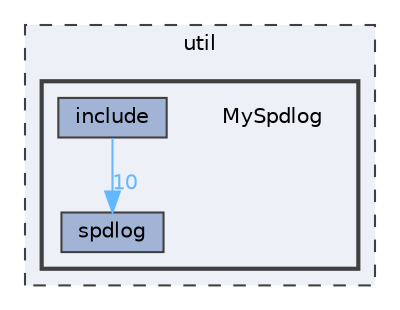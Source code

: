 digraph "MySpdlog"
{
 // LATEX_PDF_SIZE
  bgcolor="transparent";
  edge [fontname=Helvetica,fontsize=10,labelfontname=Helvetica,labelfontsize=10];
  node [fontname=Helvetica,fontsize=10,shape=box,height=0.2,width=0.4];
  compound=true
  subgraph clusterdir_23ec12649285f9fabf3a6b7380226c28 {
    graph [ bgcolor="#edf0f7", pencolor="grey25", label="util", fontname=Helvetica,fontsize=10 style="filled,dashed", URL="dir_23ec12649285f9fabf3a6b7380226c28.html",tooltip=""]
  subgraph clusterdir_21f5e1ee6caa16fe34abb05953b5993e {
    graph [ bgcolor="#edf0f7", pencolor="grey25", label="", fontname=Helvetica,fontsize=10 style="filled,bold", URL="dir_21f5e1ee6caa16fe34abb05953b5993e.html",tooltip=""]
    dir_21f5e1ee6caa16fe34abb05953b5993e [shape=plaintext, label="MySpdlog"];
  dir_00b463824f17592f816be1368c1d26d1 [label="include", fillcolor="#a2b4d6", color="grey25", style="filled", URL="dir_00b463824f17592f816be1368c1d26d1.html",tooltip=""];
  dir_66724ce4a28b15682a3ab6957c76bf9a [label="spdlog", fillcolor="#a2b4d6", color="grey25", style="filled", URL="dir_66724ce4a28b15682a3ab6957c76bf9a.html",tooltip=""];
  }
  }
  dir_00b463824f17592f816be1368c1d26d1->dir_66724ce4a28b15682a3ab6957c76bf9a [headlabel="10", labeldistance=1.5 headhref="dir_000154_000339.html" href="dir_000154_000339.html" color="steelblue1" fontcolor="steelblue1"];
}
